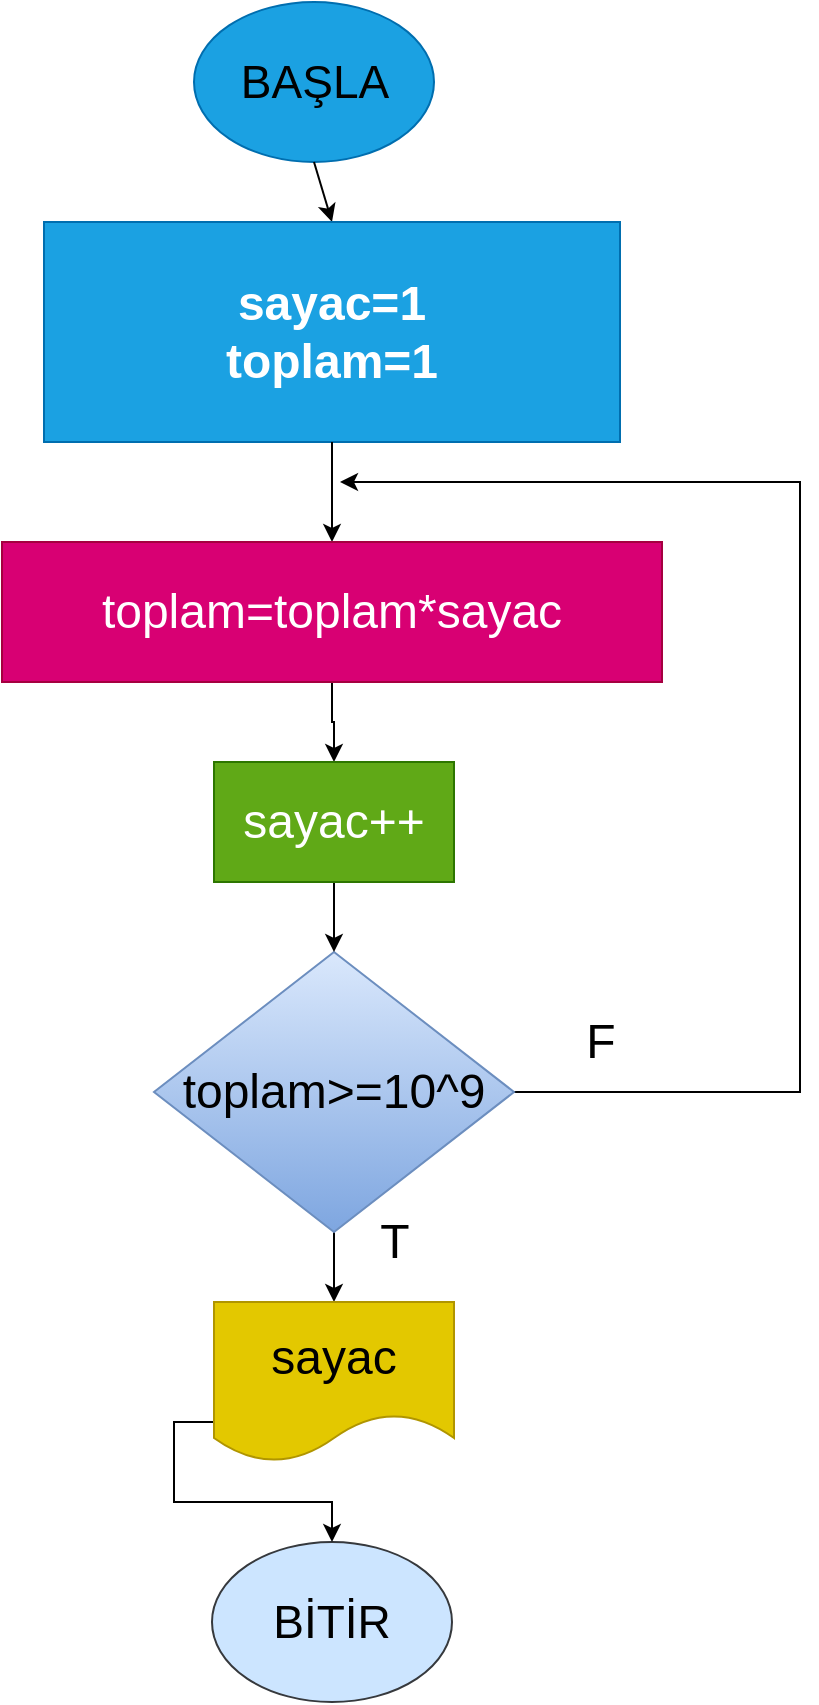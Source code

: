 <mxfile version="20.2.3" type="device"><diagram id="C5RBs43oDa-KdzZeNtuy" name="Page-1"><mxGraphModel dx="1240" dy="790" grid="1" gridSize="10" guides="1" tooltips="1" connect="1" arrows="1" fold="1" page="1" pageScale="1" pageWidth="827" pageHeight="1169" math="0" shadow="0"><root><mxCell id="WIyWlLk6GJQsqaUBKTNV-0"/><mxCell id="WIyWlLk6GJQsqaUBKTNV-1" parent="WIyWlLk6GJQsqaUBKTNV-0"/><mxCell id="Qj83vR1XmuHrjFxbvnhl-3" value="" style="ellipse;whiteSpace=wrap;html=1;fillColor=#1ba1e2;strokeColor=#006EAF;fontColor=#ffffff;labelBackgroundColor=#4AC3FF;" vertex="1" parent="WIyWlLk6GJQsqaUBKTNV-1"><mxGeometry x="387" y="40" width="120" height="80" as="geometry"/></mxCell><mxCell id="Qj83vR1XmuHrjFxbvnhl-5" value="" style="endArrow=classic;html=1;rounded=0;fontColor=#000000;exitX=0.5;exitY=1;exitDx=0;exitDy=0;entryX=0.5;entryY=0;entryDx=0;entryDy=0;" edge="1" parent="WIyWlLk6GJQsqaUBKTNV-1" source="Qj83vR1XmuHrjFxbvnhl-3" target="Qj83vR1XmuHrjFxbvnhl-31"><mxGeometry width="50" height="50" relative="1" as="geometry"><mxPoint x="390" y="410" as="sourcePoint"/><mxPoint x="221.5" y="280" as="targetPoint"/></mxGeometry></mxCell><mxCell id="Qj83vR1XmuHrjFxbvnhl-8" value="BAŞLA" style="text;html=1;resizable=0;autosize=1;align=center;verticalAlign=middle;points=[];fillColor=none;strokeColor=none;rounded=0;labelBackgroundColor=none;fontSize=23;fontColor=#000000;" vertex="1" parent="WIyWlLk6GJQsqaUBKTNV-1"><mxGeometry x="397" y="60" width="100" height="40" as="geometry"/></mxCell><mxCell id="Qj83vR1XmuHrjFxbvnhl-13" value="BİTİR" style="ellipse;whiteSpace=wrap;html=1;labelBackgroundColor=none;fontSize=23;fillColor=#cce5ff;strokeColor=#36393d;" vertex="1" parent="WIyWlLk6GJQsqaUBKTNV-1"><mxGeometry x="396" y="810" width="120" height="80" as="geometry"/></mxCell><mxCell id="Qj83vR1XmuHrjFxbvnhl-31" value="&lt;b&gt;sayac=1&lt;br&gt;toplam=1&lt;br&gt;&lt;/b&gt;" style="rounded=0;whiteSpace=wrap;html=1;labelBackgroundColor=none;fontSize=24;fillColor=#1ba1e2;strokeColor=#006EAF;fontColor=#ffffff;" vertex="1" parent="WIyWlLk6GJQsqaUBKTNV-1"><mxGeometry x="312" y="150" width="288" height="110" as="geometry"/></mxCell><mxCell id="Qj83vR1XmuHrjFxbvnhl-33" value="" style="endArrow=classic;html=1;rounded=0;fontSize=24;fontColor=#000000;entryX=0.5;entryY=0;entryDx=0;entryDy=0;exitX=0.5;exitY=1;exitDx=0;exitDy=0;" edge="1" parent="WIyWlLk6GJQsqaUBKTNV-1" source="Qj83vR1XmuHrjFxbvnhl-31" target="Qj83vR1XmuHrjFxbvnhl-62"><mxGeometry width="50" height="50" relative="1" as="geometry"><mxPoint x="310" y="420" as="sourcePoint"/><mxPoint x="457" y="310" as="targetPoint"/></mxGeometry></mxCell><mxCell id="Qj83vR1XmuHrjFxbvnhl-68" style="edgeStyle=orthogonalEdgeStyle;rounded=0;orthogonalLoop=1;jettySize=auto;html=1;exitX=1;exitY=0.5;exitDx=0;exitDy=0;fontSize=24;fontColor=#000000;" edge="1" parent="WIyWlLk6GJQsqaUBKTNV-1" source="Qj83vR1XmuHrjFxbvnhl-47"><mxGeometry relative="1" as="geometry"><mxPoint x="460" y="280" as="targetPoint"/><Array as="points"><mxPoint x="690" y="585"/><mxPoint x="690" y="280"/></Array></mxGeometry></mxCell><mxCell id="Qj83vR1XmuHrjFxbvnhl-70" style="edgeStyle=orthogonalEdgeStyle;rounded=0;orthogonalLoop=1;jettySize=auto;html=1;exitX=0.5;exitY=1;exitDx=0;exitDy=0;fontSize=24;fontColor=#000000;" edge="1" parent="WIyWlLk6GJQsqaUBKTNV-1" source="Qj83vR1XmuHrjFxbvnhl-47" target="Qj83vR1XmuHrjFxbvnhl-69"><mxGeometry relative="1" as="geometry"/></mxCell><mxCell id="Qj83vR1XmuHrjFxbvnhl-47" value="toplam&amp;gt;=10^9" style="rhombus;whiteSpace=wrap;html=1;labelBackgroundColor=none;fontSize=24;fillColor=#dae8fc;gradientColor=#7ea6e0;strokeColor=#6c8ebf;" vertex="1" parent="WIyWlLk6GJQsqaUBKTNV-1"><mxGeometry x="367" y="515" width="180" height="140" as="geometry"/></mxCell><mxCell id="Qj83vR1XmuHrjFxbvnhl-66" style="edgeStyle=orthogonalEdgeStyle;rounded=0;orthogonalLoop=1;jettySize=auto;html=1;exitX=0.5;exitY=1;exitDx=0;exitDy=0;entryX=0.5;entryY=0;entryDx=0;entryDy=0;fontSize=24;fontColor=#000000;" edge="1" parent="WIyWlLk6GJQsqaUBKTNV-1" source="Qj83vR1XmuHrjFxbvnhl-62" target="Qj83vR1XmuHrjFxbvnhl-64"><mxGeometry relative="1" as="geometry"/></mxCell><mxCell id="Qj83vR1XmuHrjFxbvnhl-62" value="toplam=toplam*sayac" style="rounded=0;whiteSpace=wrap;html=1;labelBackgroundColor=none;fontSize=24;fontColor=#ffffff;fillColor=#d80073;strokeColor=#A50040;" vertex="1" parent="WIyWlLk6GJQsqaUBKTNV-1"><mxGeometry x="291" y="310" width="330" height="70" as="geometry"/></mxCell><mxCell id="Qj83vR1XmuHrjFxbvnhl-67" style="edgeStyle=orthogonalEdgeStyle;rounded=0;orthogonalLoop=1;jettySize=auto;html=1;exitX=0.5;exitY=1;exitDx=0;exitDy=0;entryX=0.5;entryY=0;entryDx=0;entryDy=0;fontSize=24;fontColor=#000000;" edge="1" parent="WIyWlLk6GJQsqaUBKTNV-1" source="Qj83vR1XmuHrjFxbvnhl-64" target="Qj83vR1XmuHrjFxbvnhl-47"><mxGeometry relative="1" as="geometry"/></mxCell><mxCell id="Qj83vR1XmuHrjFxbvnhl-64" value="sayac++" style="rounded=0;whiteSpace=wrap;html=1;labelBackgroundColor=none;fontSize=24;fontColor=#ffffff;fillColor=#60a917;strokeColor=#2D7600;" vertex="1" parent="WIyWlLk6GJQsqaUBKTNV-1"><mxGeometry x="397" y="420" width="120" height="60" as="geometry"/></mxCell><mxCell id="Qj83vR1XmuHrjFxbvnhl-71" style="edgeStyle=orthogonalEdgeStyle;rounded=0;orthogonalLoop=1;jettySize=auto;html=1;exitX=0;exitY=0.75;exitDx=0;exitDy=0;fontSize=24;fontColor=#000000;" edge="1" parent="WIyWlLk6GJQsqaUBKTNV-1" source="Qj83vR1XmuHrjFxbvnhl-69" target="Qj83vR1XmuHrjFxbvnhl-13"><mxGeometry relative="1" as="geometry"/></mxCell><mxCell id="Qj83vR1XmuHrjFxbvnhl-69" value="sayac" style="shape=document;whiteSpace=wrap;html=1;boundedLbl=1;labelBackgroundColor=none;fontSize=24;fontColor=#000000;fillColor=#e3c800;strokeColor=#B09500;" vertex="1" parent="WIyWlLk6GJQsqaUBKTNV-1"><mxGeometry x="397" y="690" width="120" height="80" as="geometry"/></mxCell><mxCell id="Qj83vR1XmuHrjFxbvnhl-72" value="F" style="text;html=1;resizable=0;autosize=1;align=center;verticalAlign=middle;points=[];fillColor=none;strokeColor=none;rounded=0;labelBackgroundColor=none;fontSize=24;fontColor=#000000;" vertex="1" parent="WIyWlLk6GJQsqaUBKTNV-1"><mxGeometry x="570" y="540" width="40" height="40" as="geometry"/></mxCell><mxCell id="Qj83vR1XmuHrjFxbvnhl-73" value="T" style="text;html=1;resizable=0;autosize=1;align=center;verticalAlign=middle;points=[];fillColor=none;strokeColor=none;rounded=0;labelBackgroundColor=none;fontSize=24;fontColor=#000000;" vertex="1" parent="WIyWlLk6GJQsqaUBKTNV-1"><mxGeometry x="467" y="640" width="40" height="40" as="geometry"/></mxCell></root></mxGraphModel></diagram></mxfile>